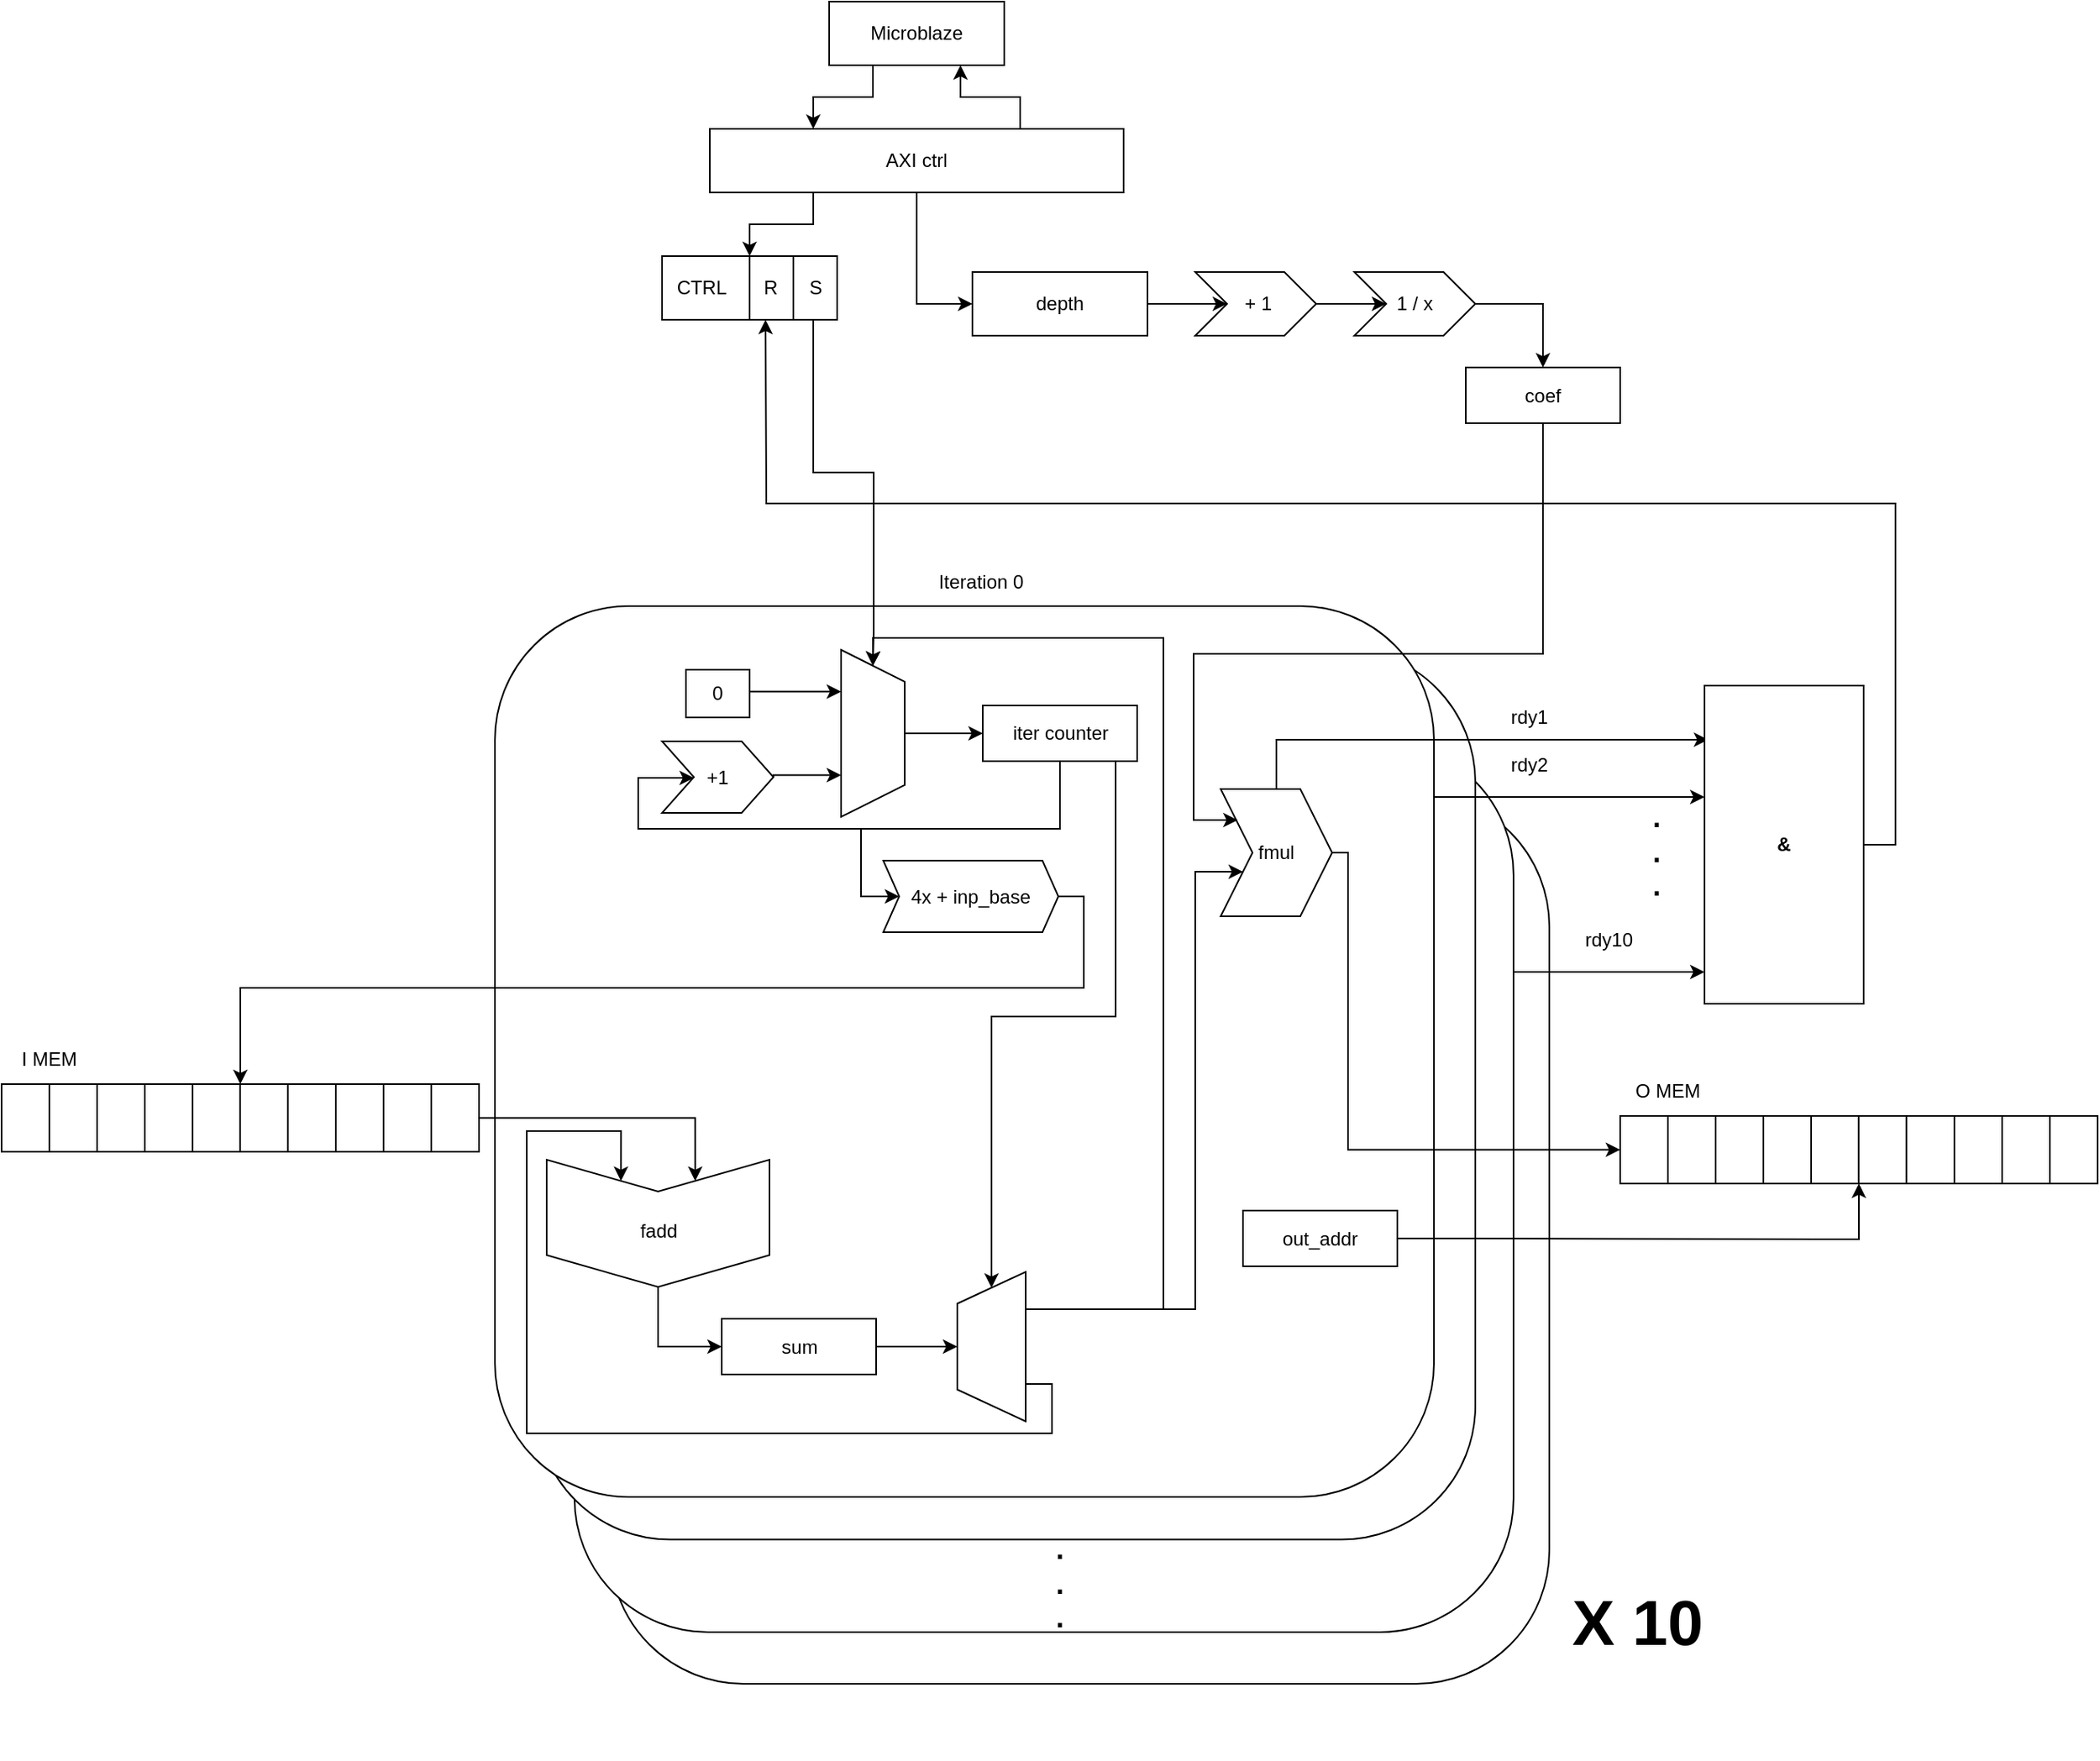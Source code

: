 <mxfile version="22.1.21" type="device">
  <diagram name="Страница — 1" id="RhKs6hMjdKy5DjP69z61">
    <mxGraphModel dx="2796" dy="2162" grid="1" gridSize="10" guides="1" tooltips="1" connect="1" arrows="1" fold="1" page="1" pageScale="1" pageWidth="827" pageHeight="1169" math="0" shadow="0">
      <root>
        <mxCell id="0" />
        <mxCell id="1" parent="0" />
        <mxCell id="9N4TQlj-FH_inLGHtenE-7" value="" style="rounded=1;whiteSpace=wrap;html=1;" vertex="1" parent="1">
          <mxGeometry x="112.5" y="347.5" width="590" height="560" as="geometry" />
        </mxCell>
        <mxCell id="9N4TQlj-FH_inLGHtenE-5" value="" style="rounded=1;whiteSpace=wrap;html=1;" vertex="1" parent="1">
          <mxGeometry x="90" y="315" width="590" height="560" as="geometry" />
        </mxCell>
        <mxCell id="9N4TQlj-FH_inLGHtenE-1" value="" style="rounded=1;whiteSpace=wrap;html=1;" vertex="1" parent="1">
          <mxGeometry x="66" y="256.75" width="590" height="560" as="geometry" />
        </mxCell>
        <mxCell id="HtqLpuslJJa8VXAWMYaq-2" style="edgeStyle=orthogonalEdgeStyle;rounded=0;orthogonalLoop=1;jettySize=auto;html=1;exitX=0.25;exitY=1;exitDx=0;exitDy=0;entryX=0.25;entryY=0;entryDx=0;entryDy=0;" parent="1" source="Y-ZxyNCmFBmih7vuNgWr-3" target="HtqLpuslJJa8VXAWMYaq-1" edge="1">
          <mxGeometry relative="1" as="geometry" />
        </mxCell>
        <mxCell id="Y-ZxyNCmFBmih7vuNgWr-3" value="Microblaze" style="rounded=0;whiteSpace=wrap;html=1;" parent="1" vertex="1">
          <mxGeometry x="250" y="-150" width="110" height="40" as="geometry" />
        </mxCell>
        <mxCell id="Y-ZxyNCmFBmih7vuNgWr-5" value="" style="rounded=1;whiteSpace=wrap;html=1;" parent="1" vertex="1">
          <mxGeometry x="40" y="230" width="590" height="560" as="geometry" />
        </mxCell>
        <mxCell id="Y-ZxyNCmFBmih7vuNgWr-6" value="Iteration 0" style="text;html=1;align=center;verticalAlign=middle;resizable=0;points=[];autosize=1;strokeColor=none;fillColor=none;" parent="1" vertex="1">
          <mxGeometry x="305" y="200" width="80" height="30" as="geometry" />
        </mxCell>
        <mxCell id="Y-ZxyNCmFBmih7vuNgWr-7" value="fmul" style="shape=step;perimeter=stepPerimeter;whiteSpace=wrap;html=1;fixedSize=1;" parent="1" vertex="1">
          <mxGeometry x="496" y="345" width="70" height="80" as="geometry" />
        </mxCell>
        <mxCell id="Y-ZxyNCmFBmih7vuNgWr-8" value="depth" style="rounded=0;whiteSpace=wrap;html=1;" parent="1" vertex="1">
          <mxGeometry x="340" y="20" width="110" height="40" as="geometry" />
        </mxCell>
        <mxCell id="Y-ZxyNCmFBmih7vuNgWr-9" value="" style="endArrow=classic;html=1;rounded=0;entryX=0;entryY=0.5;entryDx=0;entryDy=0;exitX=0.5;exitY=1;exitDx=0;exitDy=0;" parent="1" source="HtqLpuslJJa8VXAWMYaq-1" target="Y-ZxyNCmFBmih7vuNgWr-8" edge="1">
          <mxGeometry width="50" height="50" relative="1" as="geometry">
            <mxPoint x="150" y="100" as="sourcePoint" />
            <mxPoint x="420" y="160" as="targetPoint" />
            <Array as="points">
              <mxPoint x="305" y="40" />
            </Array>
          </mxGeometry>
        </mxCell>
        <mxCell id="Y-ZxyNCmFBmih7vuNgWr-10" value="&amp;nbsp;+ 1" style="shape=step;perimeter=stepPerimeter;whiteSpace=wrap;html=1;fixedSize=1;rotation=0;" parent="1" vertex="1">
          <mxGeometry x="480" y="20" width="76" height="40" as="geometry" />
        </mxCell>
        <mxCell id="Y-ZxyNCmFBmih7vuNgWr-11" value="1 / x" style="shape=step;perimeter=stepPerimeter;whiteSpace=wrap;html=1;fixedSize=1;rotation=0;" parent="1" vertex="1">
          <mxGeometry x="580" y="20" width="76" height="40" as="geometry" />
        </mxCell>
        <mxCell id="Y-ZxyNCmFBmih7vuNgWr-12" value="" style="endArrow=classic;html=1;rounded=0;entryX=0;entryY=0.5;entryDx=0;entryDy=0;exitX=1;exitY=0.5;exitDx=0;exitDy=0;" parent="1" source="Y-ZxyNCmFBmih7vuNgWr-8" target="Y-ZxyNCmFBmih7vuNgWr-10" edge="1">
          <mxGeometry width="50" height="50" relative="1" as="geometry">
            <mxPoint x="370" y="220" as="sourcePoint" />
            <mxPoint x="420" y="170" as="targetPoint" />
          </mxGeometry>
        </mxCell>
        <mxCell id="Y-ZxyNCmFBmih7vuNgWr-13" value="" style="endArrow=classic;html=1;rounded=0;entryX=0;entryY=0.5;entryDx=0;entryDy=0;exitX=1;exitY=0.5;exitDx=0;exitDy=0;" parent="1" source="Y-ZxyNCmFBmih7vuNgWr-10" target="Y-ZxyNCmFBmih7vuNgWr-11" edge="1">
          <mxGeometry width="50" height="50" relative="1" as="geometry">
            <mxPoint x="370" y="220" as="sourcePoint" />
            <mxPoint x="420" y="170" as="targetPoint" />
          </mxGeometry>
        </mxCell>
        <mxCell id="HtqLpuslJJa8VXAWMYaq-50" style="edgeStyle=orthogonalEdgeStyle;rounded=0;orthogonalLoop=1;jettySize=auto;html=1;exitX=0.5;exitY=1;exitDx=0;exitDy=0;entryX=0;entryY=0.5;entryDx=0;entryDy=0;" parent="1" source="Y-ZxyNCmFBmih7vuNgWr-20" target="Y-ZxyNCmFBmih7vuNgWr-45" edge="1">
          <mxGeometry relative="1" as="geometry">
            <Array as="points">
              <mxPoint x="395" y="370" />
              <mxPoint x="270" y="370" />
              <mxPoint x="270" y="413" />
            </Array>
          </mxGeometry>
        </mxCell>
        <mxCell id="HtqLpuslJJa8VXAWMYaq-51" style="edgeStyle=orthogonalEdgeStyle;rounded=0;orthogonalLoop=1;jettySize=auto;html=1;exitX=0.5;exitY=1;exitDx=0;exitDy=0;entryX=0;entryY=0.5;entryDx=0;entryDy=0;" parent="1" source="Y-ZxyNCmFBmih7vuNgWr-20" target="Y-ZxyNCmFBmih7vuNgWr-42" edge="1">
          <mxGeometry relative="1" as="geometry">
            <Array as="points">
              <mxPoint x="395" y="370" />
              <mxPoint x="130" y="370" />
              <mxPoint x="130" y="338" />
              <mxPoint x="165" y="338" />
            </Array>
          </mxGeometry>
        </mxCell>
        <mxCell id="HtqLpuslJJa8VXAWMYaq-55" style="edgeStyle=orthogonalEdgeStyle;rounded=0;orthogonalLoop=1;jettySize=auto;html=1;exitX=0.5;exitY=1;exitDx=0;exitDy=0;entryX=1;entryY=0.5;entryDx=0;entryDy=0;" parent="1" source="Y-ZxyNCmFBmih7vuNgWr-20" target="HtqLpuslJJa8VXAWMYaq-54" edge="1">
          <mxGeometry relative="1" as="geometry">
            <Array as="points">
              <mxPoint x="430" y="328" />
              <mxPoint x="430" y="488" />
              <mxPoint x="352" y="488" />
            </Array>
          </mxGeometry>
        </mxCell>
        <mxCell id="Y-ZxyNCmFBmih7vuNgWr-20" value="iter counter" style="rounded=0;whiteSpace=wrap;html=1;" parent="1" vertex="1">
          <mxGeometry x="346.5" y="292.5" width="97" height="35" as="geometry" />
        </mxCell>
        <mxCell id="HtqLpuslJJa8VXAWMYaq-56" style="edgeStyle=orthogonalEdgeStyle;rounded=0;orthogonalLoop=1;jettySize=auto;html=1;exitX=1;exitY=0.5;exitDx=0;exitDy=0;entryX=0.5;entryY=0;entryDx=0;entryDy=0;" parent="1" source="Y-ZxyNCmFBmih7vuNgWr-25" target="HtqLpuslJJa8VXAWMYaq-54" edge="1">
          <mxGeometry relative="1" as="geometry" />
        </mxCell>
        <mxCell id="Y-ZxyNCmFBmih7vuNgWr-25" value="sum" style="rounded=0;whiteSpace=wrap;html=1;" parent="1" vertex="1">
          <mxGeometry x="182.5" y="678" width="97" height="35" as="geometry" />
        </mxCell>
        <mxCell id="Y-ZxyNCmFBmih7vuNgWr-26" value="out_addr" style="rounded=0;whiteSpace=wrap;html=1;" parent="1" vertex="1">
          <mxGeometry x="510" y="610" width="97" height="35" as="geometry" />
        </mxCell>
        <mxCell id="Y-ZxyNCmFBmih7vuNgWr-27" value="coef" style="rounded=0;whiteSpace=wrap;html=1;" parent="1" vertex="1">
          <mxGeometry x="650" y="80" width="97" height="35" as="geometry" />
        </mxCell>
        <mxCell id="Y-ZxyNCmFBmih7vuNgWr-28" value="" style="endArrow=classic;html=1;rounded=0;exitX=1;exitY=0.5;exitDx=0;exitDy=0;entryX=0.5;entryY=0;entryDx=0;entryDy=0;edgeStyle=orthogonalEdgeStyle;" parent="1" source="Y-ZxyNCmFBmih7vuNgWr-11" target="Y-ZxyNCmFBmih7vuNgWr-27" edge="1">
          <mxGeometry width="50" height="50" relative="1" as="geometry">
            <mxPoint x="270" y="440" as="sourcePoint" />
            <mxPoint x="320" y="390" as="targetPoint" />
          </mxGeometry>
        </mxCell>
        <mxCell id="Y-ZxyNCmFBmih7vuNgWr-29" value="" style="endArrow=classic;html=1;rounded=0;exitX=0.5;exitY=1;exitDx=0;exitDy=0;entryX=0.152;entryY=0.244;entryDx=0;entryDy=0;entryPerimeter=0;edgeStyle=orthogonalEdgeStyle;" parent="1" source="Y-ZxyNCmFBmih7vuNgWr-27" target="Y-ZxyNCmFBmih7vuNgWr-7" edge="1">
          <mxGeometry width="50" height="50" relative="1" as="geometry">
            <mxPoint x="500" y="440" as="sourcePoint" />
            <mxPoint x="550" y="390" as="targetPoint" />
            <Array as="points">
              <mxPoint x="699" y="260" />
              <mxPoint x="479" y="260" />
              <mxPoint x="479" y="365" />
            </Array>
          </mxGeometry>
        </mxCell>
        <mxCell id="Y-ZxyNCmFBmih7vuNgWr-33" value="" style="shape=step;perimeter=stepPerimeter;whiteSpace=wrap;html=1;fixedSize=1;rotation=90;" parent="1" vertex="1">
          <mxGeometry x="102.5" y="548" width="80" height="140" as="geometry" />
        </mxCell>
        <mxCell id="Y-ZxyNCmFBmih7vuNgWr-34" value="fadd" style="text;html=1;strokeColor=none;fillColor=none;align=center;verticalAlign=middle;whiteSpace=wrap;rounded=0;" parent="1" vertex="1">
          <mxGeometry x="112.5" y="608" width="60" height="30" as="geometry" />
        </mxCell>
        <mxCell id="Y-ZxyNCmFBmih7vuNgWr-39" value="" style="endArrow=classic;html=1;rounded=0;exitX=1;exitY=0.5;exitDx=0;exitDy=0;entryX=0;entryY=0.5;entryDx=0;entryDy=0;edgeStyle=orthogonalEdgeStyle;" parent="1" source="Y-ZxyNCmFBmih7vuNgWr-33" target="Y-ZxyNCmFBmih7vuNgWr-25" edge="1">
          <mxGeometry width="50" height="50" relative="1" as="geometry">
            <mxPoint x="262.5" y="695.5" as="sourcePoint" />
            <mxPoint x="497.5" y="463" as="targetPoint" />
          </mxGeometry>
        </mxCell>
        <mxCell id="HtqLpuslJJa8VXAWMYaq-52" style="edgeStyle=orthogonalEdgeStyle;rounded=0;orthogonalLoop=1;jettySize=auto;html=1;exitX=1;exitY=0.5;exitDx=0;exitDy=0;entryX=0.75;entryY=1;entryDx=0;entryDy=0;" parent="1" source="Y-ZxyNCmFBmih7vuNgWr-42" target="HtqLpuslJJa8VXAWMYaq-42" edge="1">
          <mxGeometry relative="1" as="geometry">
            <Array as="points">
              <mxPoint x="215" y="336" />
            </Array>
          </mxGeometry>
        </mxCell>
        <mxCell id="Y-ZxyNCmFBmih7vuNgWr-42" value="+1" style="shape=step;perimeter=stepPerimeter;whiteSpace=wrap;html=1;fixedSize=1;" parent="1" vertex="1">
          <mxGeometry x="145" y="315" width="70" height="45" as="geometry" />
        </mxCell>
        <mxCell id="Y-ZxyNCmFBmih7vuNgWr-45" value="4x + inp_base" style="shape=step;perimeter=stepPerimeter;whiteSpace=wrap;html=1;fixedSize=1;size=10;" parent="1" vertex="1">
          <mxGeometry x="284" y="390" width="110" height="45" as="geometry" />
        </mxCell>
        <mxCell id="Y-ZxyNCmFBmih7vuNgWr-54" value="" style="endArrow=classic;html=1;rounded=0;exitX=1;exitY=0.5;exitDx=0;exitDy=0;edgeStyle=orthogonalEdgeStyle;entryX=0.5;entryY=0;entryDx=0;entryDy=0;" parent="1" source="Y-ZxyNCmFBmih7vuNgWr-45" target="HtqLpuslJJa8VXAWMYaq-27" edge="1">
          <mxGeometry width="50" height="50" relative="1" as="geometry">
            <mxPoint x="393.5" y="362.5" as="sourcePoint" />
            <mxPoint x="-100" y="170" as="targetPoint" />
            <Array as="points">
              <mxPoint x="410" y="412" />
              <mxPoint x="410" y="470" />
              <mxPoint x="-120" y="470" />
            </Array>
          </mxGeometry>
        </mxCell>
        <mxCell id="Y-ZxyNCmFBmih7vuNgWr-56" value="" style="endArrow=classic;html=1;rounded=0;exitX=1;exitY=0.5;exitDx=0;exitDy=0;entryX=0.5;entryY=1;entryDx=0;entryDy=0;edgeStyle=orthogonalEdgeStyle;" parent="1" source="Y-ZxyNCmFBmih7vuNgWr-26" target="HtqLpuslJJa8VXAWMYaq-11" edge="1">
          <mxGeometry width="50" height="50" relative="1" as="geometry">
            <mxPoint x="20" y="400" as="sourcePoint" />
            <mxPoint x="148.86" y="144.64" as="targetPoint" />
            <Array as="points">
              <mxPoint x="650" y="628" />
              <mxPoint x="806" y="628" />
            </Array>
          </mxGeometry>
        </mxCell>
        <mxCell id="Y-ZxyNCmFBmih7vuNgWr-59" value="&lt;font style=&quot;font-size: 40px;&quot;&gt;&lt;b&gt;X 10&lt;/b&gt;&lt;/font&gt;" style="text;html=1;strokeColor=none;fillColor=none;align=center;verticalAlign=middle;whiteSpace=wrap;rounded=0;" parent="1" vertex="1">
          <mxGeometry x="702.5" y="780" width="110" height="175" as="geometry" />
        </mxCell>
        <mxCell id="HtqLpuslJJa8VXAWMYaq-3" style="edgeStyle=orthogonalEdgeStyle;rounded=0;orthogonalLoop=1;jettySize=auto;html=1;exitX=0.75;exitY=0;exitDx=0;exitDy=0;entryX=0.75;entryY=1;entryDx=0;entryDy=0;" parent="1" source="HtqLpuslJJa8VXAWMYaq-1" target="Y-ZxyNCmFBmih7vuNgWr-3" edge="1">
          <mxGeometry relative="1" as="geometry" />
        </mxCell>
        <mxCell id="HtqLpuslJJa8VXAWMYaq-10" style="edgeStyle=orthogonalEdgeStyle;rounded=0;orthogonalLoop=1;jettySize=auto;html=1;exitX=0.25;exitY=1;exitDx=0;exitDy=0;entryX=0.5;entryY=0;entryDx=0;entryDy=0;" parent="1" source="HtqLpuslJJa8VXAWMYaq-1" target="HtqLpuslJJa8VXAWMYaq-7" edge="1">
          <mxGeometry relative="1" as="geometry">
            <mxPoint x="190" as="targetPoint" />
          </mxGeometry>
        </mxCell>
        <mxCell id="HtqLpuslJJa8VXAWMYaq-1" value="AXI ctrl" style="rounded=0;whiteSpace=wrap;html=1;" parent="1" vertex="1">
          <mxGeometry x="175" y="-70" width="260" height="40" as="geometry" />
        </mxCell>
        <mxCell id="HtqLpuslJJa8VXAWMYaq-6" value="" style="group" parent="1" vertex="1" connectable="0">
          <mxGeometry x="145" y="10" width="110" height="40" as="geometry" />
        </mxCell>
        <mxCell id="HtqLpuslJJa8VXAWMYaq-7" value="CTRL&amp;nbsp; &amp;nbsp; &amp;nbsp; &amp;nbsp;R&amp;nbsp; &amp;nbsp; &amp;nbsp; S" style="rounded=0;whiteSpace=wrap;html=1;" parent="HtqLpuslJJa8VXAWMYaq-6" vertex="1">
          <mxGeometry width="110" height="40" as="geometry" />
        </mxCell>
        <mxCell id="HtqLpuslJJa8VXAWMYaq-8" value="" style="endArrow=none;html=1;rounded=0;entryX=0.75;entryY=0;entryDx=0;entryDy=0;exitX=0.75;exitY=1;exitDx=0;exitDy=0;" parent="HtqLpuslJJa8VXAWMYaq-6" source="HtqLpuslJJa8VXAWMYaq-7" target="HtqLpuslJJa8VXAWMYaq-7" edge="1">
          <mxGeometry width="50" height="50" relative="1" as="geometry">
            <mxPoint x="325" y="280" as="sourcePoint" />
            <mxPoint x="375" y="230" as="targetPoint" />
          </mxGeometry>
        </mxCell>
        <mxCell id="HtqLpuslJJa8VXAWMYaq-9" value="" style="endArrow=none;html=1;rounded=0;entryX=0.5;entryY=1;entryDx=0;entryDy=0;exitX=0.5;exitY=0;exitDx=0;exitDy=0;" parent="HtqLpuslJJa8VXAWMYaq-6" source="HtqLpuslJJa8VXAWMYaq-7" target="HtqLpuslJJa8VXAWMYaq-7" edge="1">
          <mxGeometry width="50" height="50" relative="1" as="geometry">
            <mxPoint x="58" y="50" as="sourcePoint" />
            <mxPoint x="58" y="10" as="targetPoint" />
          </mxGeometry>
        </mxCell>
        <mxCell id="Y-ZxyNCmFBmih7vuNgWr-57" value="" style="endArrow=classic;html=1;rounded=0;exitX=1;exitY=0.5;exitDx=0;exitDy=0;entryX=0;entryY=0.5;entryDx=0;entryDy=0;edgeStyle=orthogonalEdgeStyle;" parent="1" source="Y-ZxyNCmFBmih7vuNgWr-7" target="HtqLpuslJJa8VXAWMYaq-11" edge="1">
          <mxGeometry width="50" height="50" relative="1" as="geometry">
            <mxPoint x="20" y="400" as="sourcePoint" />
            <mxPoint x="153.72" y="130.2" as="targetPoint" />
            <Array as="points">
              <mxPoint x="576" y="385" />
              <mxPoint x="576" y="572" />
            </Array>
          </mxGeometry>
        </mxCell>
        <mxCell id="HtqLpuslJJa8VXAWMYaq-38" style="edgeStyle=orthogonalEdgeStyle;rounded=0;orthogonalLoop=1;jettySize=auto;html=1;exitX=1;exitY=0.5;exitDx=0;exitDy=0;entryX=0;entryY=0.25;entryDx=0;entryDy=0;" parent="1" source="HtqLpuslJJa8VXAWMYaq-27" target="Y-ZxyNCmFBmih7vuNgWr-33" edge="1">
          <mxGeometry relative="1" as="geometry">
            <mxPoint x="78" y="451.75" as="targetPoint" />
          </mxGeometry>
        </mxCell>
        <mxCell id="HtqLpuslJJa8VXAWMYaq-41" value="" style="group" parent="1" vertex="1" connectable="0">
          <mxGeometry x="747" y="520" width="300" height="73.5" as="geometry" />
        </mxCell>
        <mxCell id="HtqLpuslJJa8VXAWMYaq-24" value="" style="group" parent="HtqLpuslJJa8VXAWMYaq-41" vertex="1" connectable="0">
          <mxGeometry y="30" width="300" height="43.5" as="geometry" />
        </mxCell>
        <mxCell id="HtqLpuslJJa8VXAWMYaq-11" value="" style="rounded=0;whiteSpace=wrap;html=1;" parent="HtqLpuslJJa8VXAWMYaq-24" vertex="1">
          <mxGeometry y="0.5" width="300" height="42.5" as="geometry" />
        </mxCell>
        <mxCell id="HtqLpuslJJa8VXAWMYaq-13" value="" style="endArrow=none;html=1;rounded=0;entryX=0.75;entryY=0;entryDx=0;entryDy=0;exitX=0.75;exitY=1;exitDx=0;exitDy=0;" parent="HtqLpuslJJa8VXAWMYaq-24" edge="1">
          <mxGeometry width="50" height="50" relative="1" as="geometry">
            <mxPoint x="30" y="43.5" as="sourcePoint" />
            <mxPoint x="30" y="0.5" as="targetPoint" />
          </mxGeometry>
        </mxCell>
        <mxCell id="HtqLpuslJJa8VXAWMYaq-14" value="" style="endArrow=none;html=1;rounded=0;entryX=0.75;entryY=0;entryDx=0;entryDy=0;exitX=0.75;exitY=1;exitDx=0;exitDy=0;" parent="HtqLpuslJJa8VXAWMYaq-24" edge="1">
          <mxGeometry width="50" height="50" relative="1" as="geometry">
            <mxPoint x="60" y="43.5" as="sourcePoint" />
            <mxPoint x="60" y="0.5" as="targetPoint" />
          </mxGeometry>
        </mxCell>
        <mxCell id="HtqLpuslJJa8VXAWMYaq-15" value="" style="endArrow=none;html=1;rounded=0;entryX=0.75;entryY=0;entryDx=0;entryDy=0;exitX=0.75;exitY=1;exitDx=0;exitDy=0;" parent="HtqLpuslJJa8VXAWMYaq-24" edge="1">
          <mxGeometry width="50" height="50" relative="1" as="geometry">
            <mxPoint x="90" y="43" as="sourcePoint" />
            <mxPoint x="90" as="targetPoint" />
          </mxGeometry>
        </mxCell>
        <mxCell id="HtqLpuslJJa8VXAWMYaq-16" value="" style="endArrow=none;html=1;rounded=0;entryX=0.75;entryY=0;entryDx=0;entryDy=0;exitX=0.75;exitY=1;exitDx=0;exitDy=0;" parent="HtqLpuslJJa8VXAWMYaq-24" edge="1">
          <mxGeometry width="50" height="50" relative="1" as="geometry">
            <mxPoint x="120" y="43.25" as="sourcePoint" />
            <mxPoint x="120" y="0.25" as="targetPoint" />
          </mxGeometry>
        </mxCell>
        <mxCell id="HtqLpuslJJa8VXAWMYaq-17" value="" style="endArrow=none;html=1;rounded=0;entryX=0.75;entryY=0;entryDx=0;entryDy=0;exitX=0.75;exitY=1;exitDx=0;exitDy=0;" parent="HtqLpuslJJa8VXAWMYaq-24" edge="1">
          <mxGeometry width="50" height="50" relative="1" as="geometry">
            <mxPoint x="149.86" y="43" as="sourcePoint" />
            <mxPoint x="149.86" as="targetPoint" />
          </mxGeometry>
        </mxCell>
        <mxCell id="HtqLpuslJJa8VXAWMYaq-18" value="" style="endArrow=none;html=1;rounded=0;entryX=0.75;entryY=0;entryDx=0;entryDy=0;exitX=0.75;exitY=1;exitDx=0;exitDy=0;" parent="HtqLpuslJJa8VXAWMYaq-24" edge="1">
          <mxGeometry width="50" height="50" relative="1" as="geometry">
            <mxPoint x="179.86" y="43.25" as="sourcePoint" />
            <mxPoint x="179.86" y="0.25" as="targetPoint" />
          </mxGeometry>
        </mxCell>
        <mxCell id="HtqLpuslJJa8VXAWMYaq-19" value="" style="endArrow=none;html=1;rounded=0;entryX=0.75;entryY=0;entryDx=0;entryDy=0;exitX=0.75;exitY=1;exitDx=0;exitDy=0;" parent="HtqLpuslJJa8VXAWMYaq-24" edge="1">
          <mxGeometry width="50" height="50" relative="1" as="geometry">
            <mxPoint x="210" y="43.5" as="sourcePoint" />
            <mxPoint x="210" y="0.5" as="targetPoint" />
          </mxGeometry>
        </mxCell>
        <mxCell id="HtqLpuslJJa8VXAWMYaq-20" value="" style="endArrow=none;html=1;rounded=0;entryX=0.75;entryY=0;entryDx=0;entryDy=0;exitX=0.75;exitY=1;exitDx=0;exitDy=0;" parent="HtqLpuslJJa8VXAWMYaq-24" edge="1">
          <mxGeometry width="50" height="50" relative="1" as="geometry">
            <mxPoint x="240" y="43.5" as="sourcePoint" />
            <mxPoint x="240" y="0.5" as="targetPoint" />
          </mxGeometry>
        </mxCell>
        <mxCell id="HtqLpuslJJa8VXAWMYaq-22" value="" style="endArrow=none;html=1;rounded=0;entryX=0.75;entryY=0;entryDx=0;entryDy=0;exitX=0.75;exitY=1;exitDx=0;exitDy=0;" parent="HtqLpuslJJa8VXAWMYaq-24" edge="1">
          <mxGeometry width="50" height="50" relative="1" as="geometry">
            <mxPoint x="270" y="43" as="sourcePoint" />
            <mxPoint x="270" as="targetPoint" />
          </mxGeometry>
        </mxCell>
        <mxCell id="HtqLpuslJJa8VXAWMYaq-25" value="O MEM" style="text;html=1;strokeColor=none;fillColor=none;align=center;verticalAlign=middle;whiteSpace=wrap;rounded=0;" parent="HtqLpuslJJa8VXAWMYaq-41" vertex="1">
          <mxGeometry width="60" height="30" as="geometry" />
        </mxCell>
        <mxCell id="HtqLpuslJJa8VXAWMYaq-49" style="edgeStyle=orthogonalEdgeStyle;rounded=0;orthogonalLoop=1;jettySize=auto;html=1;exitX=0.5;exitY=0;exitDx=0;exitDy=0;entryX=0;entryY=0.5;entryDx=0;entryDy=0;" parent="1" source="HtqLpuslJJa8VXAWMYaq-42" target="Y-ZxyNCmFBmih7vuNgWr-20" edge="1">
          <mxGeometry relative="1" as="geometry" />
        </mxCell>
        <mxCell id="HtqLpuslJJa8VXAWMYaq-42" value="" style="shape=trapezoid;perimeter=trapezoidPerimeter;whiteSpace=wrap;html=1;fixedSize=1;rotation=90;" parent="1" vertex="1">
          <mxGeometry x="225" y="290" width="105" height="40" as="geometry" />
        </mxCell>
        <mxCell id="HtqLpuslJJa8VXAWMYaq-45" style="edgeStyle=orthogonalEdgeStyle;rounded=0;orthogonalLoop=1;jettySize=auto;html=1;exitX=0.5;exitY=1;exitDx=0;exitDy=0;entryX=0;entryY=0.5;entryDx=0;entryDy=0;" parent="1" source="HtqLpuslJJa8VXAWMYaq-7" target="HtqLpuslJJa8VXAWMYaq-42" edge="1">
          <mxGeometry relative="1" as="geometry">
            <Array as="points">
              <mxPoint x="240" y="50" />
              <mxPoint x="240" y="146" />
              <mxPoint x="278" y="146" />
              <mxPoint x="278" y="245" />
            </Array>
          </mxGeometry>
        </mxCell>
        <mxCell id="HtqLpuslJJa8VXAWMYaq-46" value="" style="group" parent="1" vertex="1" connectable="0">
          <mxGeometry x="-270" y="500" width="300" height="73.5" as="geometry" />
        </mxCell>
        <mxCell id="HtqLpuslJJa8VXAWMYaq-26" value="" style="group" parent="HtqLpuslJJa8VXAWMYaq-46" vertex="1" connectable="0">
          <mxGeometry y="30" width="300" height="43.5" as="geometry" />
        </mxCell>
        <mxCell id="HtqLpuslJJa8VXAWMYaq-27" value="" style="rounded=0;whiteSpace=wrap;html=1;" parent="HtqLpuslJJa8VXAWMYaq-26" vertex="1">
          <mxGeometry y="0.5" width="300" height="42.5" as="geometry" />
        </mxCell>
        <mxCell id="HtqLpuslJJa8VXAWMYaq-28" value="" style="endArrow=none;html=1;rounded=0;entryX=0.75;entryY=0;entryDx=0;entryDy=0;exitX=0.75;exitY=1;exitDx=0;exitDy=0;" parent="HtqLpuslJJa8VXAWMYaq-26" edge="1">
          <mxGeometry width="50" height="50" relative="1" as="geometry">
            <mxPoint x="30" y="43.5" as="sourcePoint" />
            <mxPoint x="30" y="0.5" as="targetPoint" />
          </mxGeometry>
        </mxCell>
        <mxCell id="HtqLpuslJJa8VXAWMYaq-29" value="" style="endArrow=none;html=1;rounded=0;entryX=0.75;entryY=0;entryDx=0;entryDy=0;exitX=0.75;exitY=1;exitDx=0;exitDy=0;" parent="HtqLpuslJJa8VXAWMYaq-26" edge="1">
          <mxGeometry width="50" height="50" relative="1" as="geometry">
            <mxPoint x="60" y="43.5" as="sourcePoint" />
            <mxPoint x="60" y="0.5" as="targetPoint" />
          </mxGeometry>
        </mxCell>
        <mxCell id="HtqLpuslJJa8VXAWMYaq-30" value="" style="endArrow=none;html=1;rounded=0;entryX=0.75;entryY=0;entryDx=0;entryDy=0;exitX=0.75;exitY=1;exitDx=0;exitDy=0;" parent="HtqLpuslJJa8VXAWMYaq-26" edge="1">
          <mxGeometry width="50" height="50" relative="1" as="geometry">
            <mxPoint x="90" y="43" as="sourcePoint" />
            <mxPoint x="90" as="targetPoint" />
          </mxGeometry>
        </mxCell>
        <mxCell id="HtqLpuslJJa8VXAWMYaq-31" value="" style="endArrow=none;html=1;rounded=0;entryX=0.75;entryY=0;entryDx=0;entryDy=0;exitX=0.75;exitY=1;exitDx=0;exitDy=0;" parent="HtqLpuslJJa8VXAWMYaq-26" edge="1">
          <mxGeometry width="50" height="50" relative="1" as="geometry">
            <mxPoint x="120" y="43.25" as="sourcePoint" />
            <mxPoint x="120" y="0.25" as="targetPoint" />
          </mxGeometry>
        </mxCell>
        <mxCell id="HtqLpuslJJa8VXAWMYaq-32" value="" style="endArrow=none;html=1;rounded=0;entryX=0.75;entryY=0;entryDx=0;entryDy=0;exitX=0.75;exitY=1;exitDx=0;exitDy=0;" parent="HtqLpuslJJa8VXAWMYaq-26" edge="1">
          <mxGeometry width="50" height="50" relative="1" as="geometry">
            <mxPoint x="149.86" y="43" as="sourcePoint" />
            <mxPoint x="149.86" as="targetPoint" />
          </mxGeometry>
        </mxCell>
        <mxCell id="HtqLpuslJJa8VXAWMYaq-33" value="" style="endArrow=none;html=1;rounded=0;entryX=0.75;entryY=0;entryDx=0;entryDy=0;exitX=0.75;exitY=1;exitDx=0;exitDy=0;" parent="HtqLpuslJJa8VXAWMYaq-26" edge="1">
          <mxGeometry width="50" height="50" relative="1" as="geometry">
            <mxPoint x="179.86" y="43.25" as="sourcePoint" />
            <mxPoint x="179.86" y="0.25" as="targetPoint" />
          </mxGeometry>
        </mxCell>
        <mxCell id="HtqLpuslJJa8VXAWMYaq-34" value="" style="endArrow=none;html=1;rounded=0;entryX=0.75;entryY=0;entryDx=0;entryDy=0;exitX=0.75;exitY=1;exitDx=0;exitDy=0;" parent="HtqLpuslJJa8VXAWMYaq-26" edge="1">
          <mxGeometry width="50" height="50" relative="1" as="geometry">
            <mxPoint x="210" y="43.5" as="sourcePoint" />
            <mxPoint x="210" y="0.5" as="targetPoint" />
          </mxGeometry>
        </mxCell>
        <mxCell id="HtqLpuslJJa8VXAWMYaq-35" value="" style="endArrow=none;html=1;rounded=0;entryX=0.75;entryY=0;entryDx=0;entryDy=0;exitX=0.75;exitY=1;exitDx=0;exitDy=0;" parent="HtqLpuslJJa8VXAWMYaq-26" edge="1">
          <mxGeometry width="50" height="50" relative="1" as="geometry">
            <mxPoint x="240" y="43.5" as="sourcePoint" />
            <mxPoint x="240" y="0.5" as="targetPoint" />
          </mxGeometry>
        </mxCell>
        <mxCell id="HtqLpuslJJa8VXAWMYaq-36" value="" style="endArrow=none;html=1;rounded=0;entryX=0.75;entryY=0;entryDx=0;entryDy=0;exitX=0.75;exitY=1;exitDx=0;exitDy=0;" parent="HtqLpuslJJa8VXAWMYaq-26" edge="1">
          <mxGeometry width="50" height="50" relative="1" as="geometry">
            <mxPoint x="270" y="43" as="sourcePoint" />
            <mxPoint x="270" as="targetPoint" />
          </mxGeometry>
        </mxCell>
        <mxCell id="HtqLpuslJJa8VXAWMYaq-37" value="I MEM" style="text;html=1;strokeColor=none;fillColor=none;align=center;verticalAlign=middle;whiteSpace=wrap;rounded=0;" parent="HtqLpuslJJa8VXAWMYaq-46" vertex="1">
          <mxGeometry width="60" height="30" as="geometry" />
        </mxCell>
        <mxCell id="HtqLpuslJJa8VXAWMYaq-53" style="edgeStyle=orthogonalEdgeStyle;rounded=0;orthogonalLoop=1;jettySize=auto;html=1;exitX=1;exitY=0.5;exitDx=0;exitDy=0;entryX=0.25;entryY=1;entryDx=0;entryDy=0;" parent="1" source="HtqLpuslJJa8VXAWMYaq-48" target="HtqLpuslJJa8VXAWMYaq-42" edge="1">
          <mxGeometry relative="1" as="geometry">
            <Array as="points">
              <mxPoint x="183" y="284" />
            </Array>
          </mxGeometry>
        </mxCell>
        <mxCell id="HtqLpuslJJa8VXAWMYaq-48" value="0" style="rounded=0;whiteSpace=wrap;html=1;" parent="1" vertex="1">
          <mxGeometry x="160" y="270" width="40" height="30" as="geometry" />
        </mxCell>
        <mxCell id="HtqLpuslJJa8VXAWMYaq-58" style="edgeStyle=orthogonalEdgeStyle;rounded=0;orthogonalLoop=1;jettySize=auto;html=1;exitX=0.75;exitY=1;exitDx=0;exitDy=0;entryX=0;entryY=0.75;entryDx=0;entryDy=0;" parent="1" source="HtqLpuslJJa8VXAWMYaq-54" target="Y-ZxyNCmFBmih7vuNgWr-7" edge="1">
          <mxGeometry relative="1" as="geometry">
            <Array as="points">
              <mxPoint x="480" y="672" />
              <mxPoint x="480" y="397" />
            </Array>
          </mxGeometry>
        </mxCell>
        <mxCell id="HtqLpuslJJa8VXAWMYaq-59" style="edgeStyle=orthogonalEdgeStyle;rounded=0;orthogonalLoop=1;jettySize=auto;html=1;exitX=0.75;exitY=1;exitDx=0;exitDy=0;entryX=0;entryY=0.5;entryDx=0;entryDy=0;" parent="1" source="HtqLpuslJJa8VXAWMYaq-54" target="HtqLpuslJJa8VXAWMYaq-42" edge="1">
          <mxGeometry relative="1" as="geometry">
            <Array as="points">
              <mxPoint x="460" y="672" />
              <mxPoint x="460" y="250" />
              <mxPoint x="278" y="250" />
            </Array>
          </mxGeometry>
        </mxCell>
        <mxCell id="HtqLpuslJJa8VXAWMYaq-54" value="" style="shape=trapezoid;perimeter=trapezoidPerimeter;whiteSpace=wrap;html=1;fixedSize=1;rotation=-90;" parent="1" vertex="1">
          <mxGeometry x="305" y="674" width="94" height="43" as="geometry" />
        </mxCell>
        <mxCell id="HtqLpuslJJa8VXAWMYaq-57" style="edgeStyle=orthogonalEdgeStyle;rounded=0;orthogonalLoop=1;jettySize=auto;html=1;exitX=0.25;exitY=1;exitDx=0;exitDy=0;entryX=0;entryY=0.75;entryDx=0;entryDy=0;" parent="1" source="HtqLpuslJJa8VXAWMYaq-54" target="Y-ZxyNCmFBmih7vuNgWr-33" edge="1">
          <mxGeometry relative="1" as="geometry">
            <Array as="points">
              <mxPoint x="390" y="719" />
              <mxPoint x="390" y="750" />
              <mxPoint x="60" y="750" />
              <mxPoint x="60" y="560" />
              <mxPoint x="119" y="560" />
            </Array>
          </mxGeometry>
        </mxCell>
        <mxCell id="HtqLpuslJJa8VXAWMYaq-63" style="edgeStyle=orthogonalEdgeStyle;rounded=0;orthogonalLoop=1;jettySize=auto;html=1;exitX=0.5;exitY=0;exitDx=0;exitDy=0;entryX=0.132;entryY=0.961;entryDx=0;entryDy=0;entryPerimeter=0;" parent="1" source="Y-ZxyNCmFBmih7vuNgWr-7" edge="1">
          <mxGeometry relative="1" as="geometry">
            <Array as="points">
              <mxPoint x="531" y="314" />
            </Array>
            <mxPoint x="802.34" y="314.04" as="targetPoint" />
          </mxGeometry>
        </mxCell>
        <mxCell id="HtqLpuslJJa8VXAWMYaq-64" value="rdy1" style="text;html=1;strokeColor=none;fillColor=none;align=center;verticalAlign=middle;whiteSpace=wrap;rounded=0;" parent="1" vertex="1">
          <mxGeometry x="660" y="285" width="60" height="30" as="geometry" />
        </mxCell>
        <mxCell id="9N4TQlj-FH_inLGHtenE-3" value="" style="endArrow=classic;html=1;rounded=0;" edge="1" parent="1">
          <mxGeometry width="50" height="50" relative="1" as="geometry">
            <mxPoint x="630" y="350" as="sourcePoint" />
            <mxPoint x="800" y="350" as="targetPoint" />
          </mxGeometry>
        </mxCell>
        <mxCell id="9N4TQlj-FH_inLGHtenE-4" value="rdy2" style="text;html=1;strokeColor=none;fillColor=none;align=center;verticalAlign=middle;whiteSpace=wrap;rounded=0;" vertex="1" parent="1">
          <mxGeometry x="660" y="315" width="60" height="30" as="geometry" />
        </mxCell>
        <mxCell id="9N4TQlj-FH_inLGHtenE-6" value="&lt;font style=&quot;font-size: 18px;&quot;&gt;&lt;b&gt;.&lt;br&gt;.&lt;br&gt;.&lt;/b&gt;&lt;/font&gt;" style="text;html=1;strokeColor=none;fillColor=none;align=center;verticalAlign=middle;whiteSpace=wrap;rounded=0;" vertex="1" parent="1">
          <mxGeometry x="365" y="830" width="60" height="30" as="geometry" />
        </mxCell>
        <mxCell id="9N4TQlj-FH_inLGHtenE-8" value="" style="endArrow=classic;html=1;rounded=0;" edge="1" parent="1">
          <mxGeometry width="50" height="50" relative="1" as="geometry">
            <mxPoint x="680" y="460" as="sourcePoint" />
            <mxPoint x="800" y="460" as="targetPoint" />
          </mxGeometry>
        </mxCell>
        <mxCell id="9N4TQlj-FH_inLGHtenE-9" value="rdy10" style="text;html=1;strokeColor=none;fillColor=none;align=center;verticalAlign=middle;whiteSpace=wrap;rounded=0;" vertex="1" parent="1">
          <mxGeometry x="710" y="425" width="60" height="30" as="geometry" />
        </mxCell>
        <mxCell id="9N4TQlj-FH_inLGHtenE-11" style="edgeStyle=orthogonalEdgeStyle;rounded=0;orthogonalLoop=1;jettySize=auto;html=1;exitX=1;exitY=0.5;exitDx=0;exitDy=0;" edge="1" parent="1" source="9N4TQlj-FH_inLGHtenE-10">
          <mxGeometry relative="1" as="geometry">
            <mxPoint x="210" y="50" as="targetPoint" />
          </mxGeometry>
        </mxCell>
        <mxCell id="9N4TQlj-FH_inLGHtenE-10" value="&lt;b&gt;&amp;amp;&lt;/b&gt;" style="rounded=0;whiteSpace=wrap;html=1;" vertex="1" parent="1">
          <mxGeometry x="800" y="280" width="100" height="200" as="geometry" />
        </mxCell>
        <mxCell id="9N4TQlj-FH_inLGHtenE-12" value="&lt;font style=&quot;font-size: 18px;&quot;&gt;&lt;b&gt;.&lt;br&gt;.&lt;br&gt;.&lt;/b&gt;&lt;/font&gt;" style="text;html=1;strokeColor=none;fillColor=none;align=center;verticalAlign=middle;whiteSpace=wrap;rounded=0;" vertex="1" parent="1">
          <mxGeometry x="740" y="370" width="60" height="30" as="geometry" />
        </mxCell>
      </root>
    </mxGraphModel>
  </diagram>
</mxfile>
